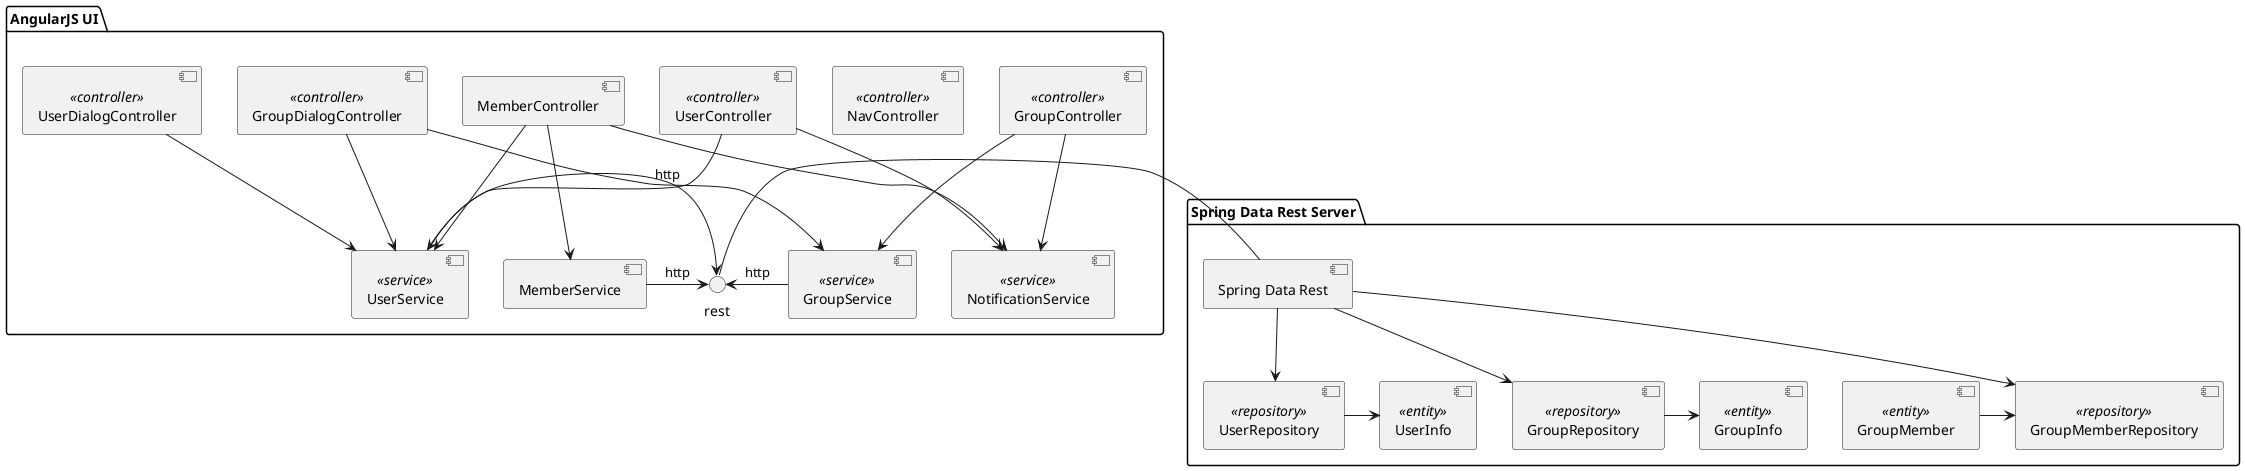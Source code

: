 @startuml

package "AngularJS UI" {
    [NavController] << controller >>
    [NotificationService] << service >>
    [UserController] << controller >>
    [UserService] << service >>
    [UserDialogController] << controller >>
    [UserController] -down-> [UserService]
    [UserController] -down-> [NotificationService]
    [UserDialogController] -down-> [UserService]
    [UserService] -right-> rest : http
    [GroupController] << controller >>
    [GroupService] << service >>
    [GroupDialogController] << controller >>
    [GroupDialogController] -down-> [UserService]
    [GroupController] -down-> [GroupService]
    [GroupController] -down-> [NotificationService]
    [GroupDialogController] -down-> [GroupService]
    [GroupService] -left-> rest : http
    [MemberController] -down-> [MemberService]
    [MemberController] -> [NotificationService]
    [MemberController] -down-> [UserService]
    [MemberService] -> rest : http
}

package "Spring Data Rest Server" {
    [UserInfo] << entity >>
    [GroupInfo] << entity >>
    [GroupMember] << entity >>
    [UserRepository] << repository >>
    [GroupRepository] << repository >>
    [GroupMemberRepository] << repository >>
    [UserRepository] -> [UserInfo]
    [GroupRepository] -> [GroupInfo]
    [GroupMember] -> [GroupMemberRepository]
    rest - [Spring Data Rest]
    [Spring Data Rest] --> [UserRepository]
    [Spring Data Rest] --> [GroupRepository]
    [Spring Data Rest] --> [GroupMemberRepository]
}

@enduml